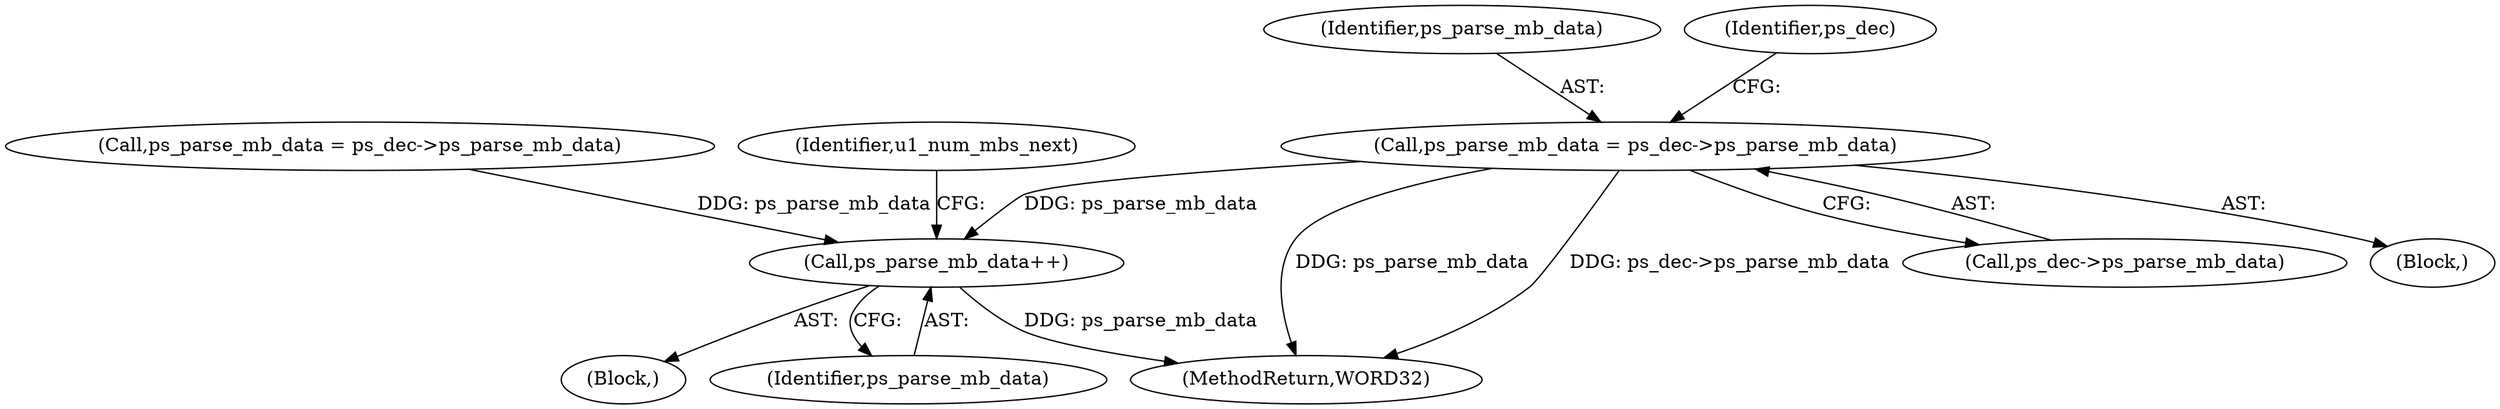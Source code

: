 digraph "0_Android_4a524d3a8ae9aa20c36430008e6bd429443f8f1d_1@pointer" {
"1001154" [label="(Call,ps_parse_mb_data = ps_dec->ps_parse_mb_data)"];
"1001097" [label="(Call,ps_parse_mb_data++)"];
"1001097" [label="(Call,ps_parse_mb_data++)"];
"1001278" [label="(MethodReturn,WORD32)"];
"1001156" [label="(Call,ps_dec->ps_parse_mb_data)"];
"1001155" [label="(Identifier,ps_parse_mb_data)"];
"1000895" [label="(Call,ps_parse_mb_data = ps_dec->ps_parse_mb_data)"];
"1001146" [label="(Block,)"];
"1000926" [label="(Block,)"];
"1001098" [label="(Identifier,ps_parse_mb_data)"];
"1001154" [label="(Call,ps_parse_mb_data = ps_dec->ps_parse_mb_data)"];
"1001100" [label="(Identifier,u1_num_mbs_next)"];
"1001161" [label="(Identifier,ps_dec)"];
"1001154" -> "1001146"  [label="AST: "];
"1001154" -> "1001156"  [label="CFG: "];
"1001155" -> "1001154"  [label="AST: "];
"1001156" -> "1001154"  [label="AST: "];
"1001161" -> "1001154"  [label="CFG: "];
"1001154" -> "1001278"  [label="DDG: ps_parse_mb_data"];
"1001154" -> "1001278"  [label="DDG: ps_dec->ps_parse_mb_data"];
"1001154" -> "1001097"  [label="DDG: ps_parse_mb_data"];
"1001097" -> "1000926"  [label="AST: "];
"1001097" -> "1001098"  [label="CFG: "];
"1001098" -> "1001097"  [label="AST: "];
"1001100" -> "1001097"  [label="CFG: "];
"1001097" -> "1001278"  [label="DDG: ps_parse_mb_data"];
"1000895" -> "1001097"  [label="DDG: ps_parse_mb_data"];
}

